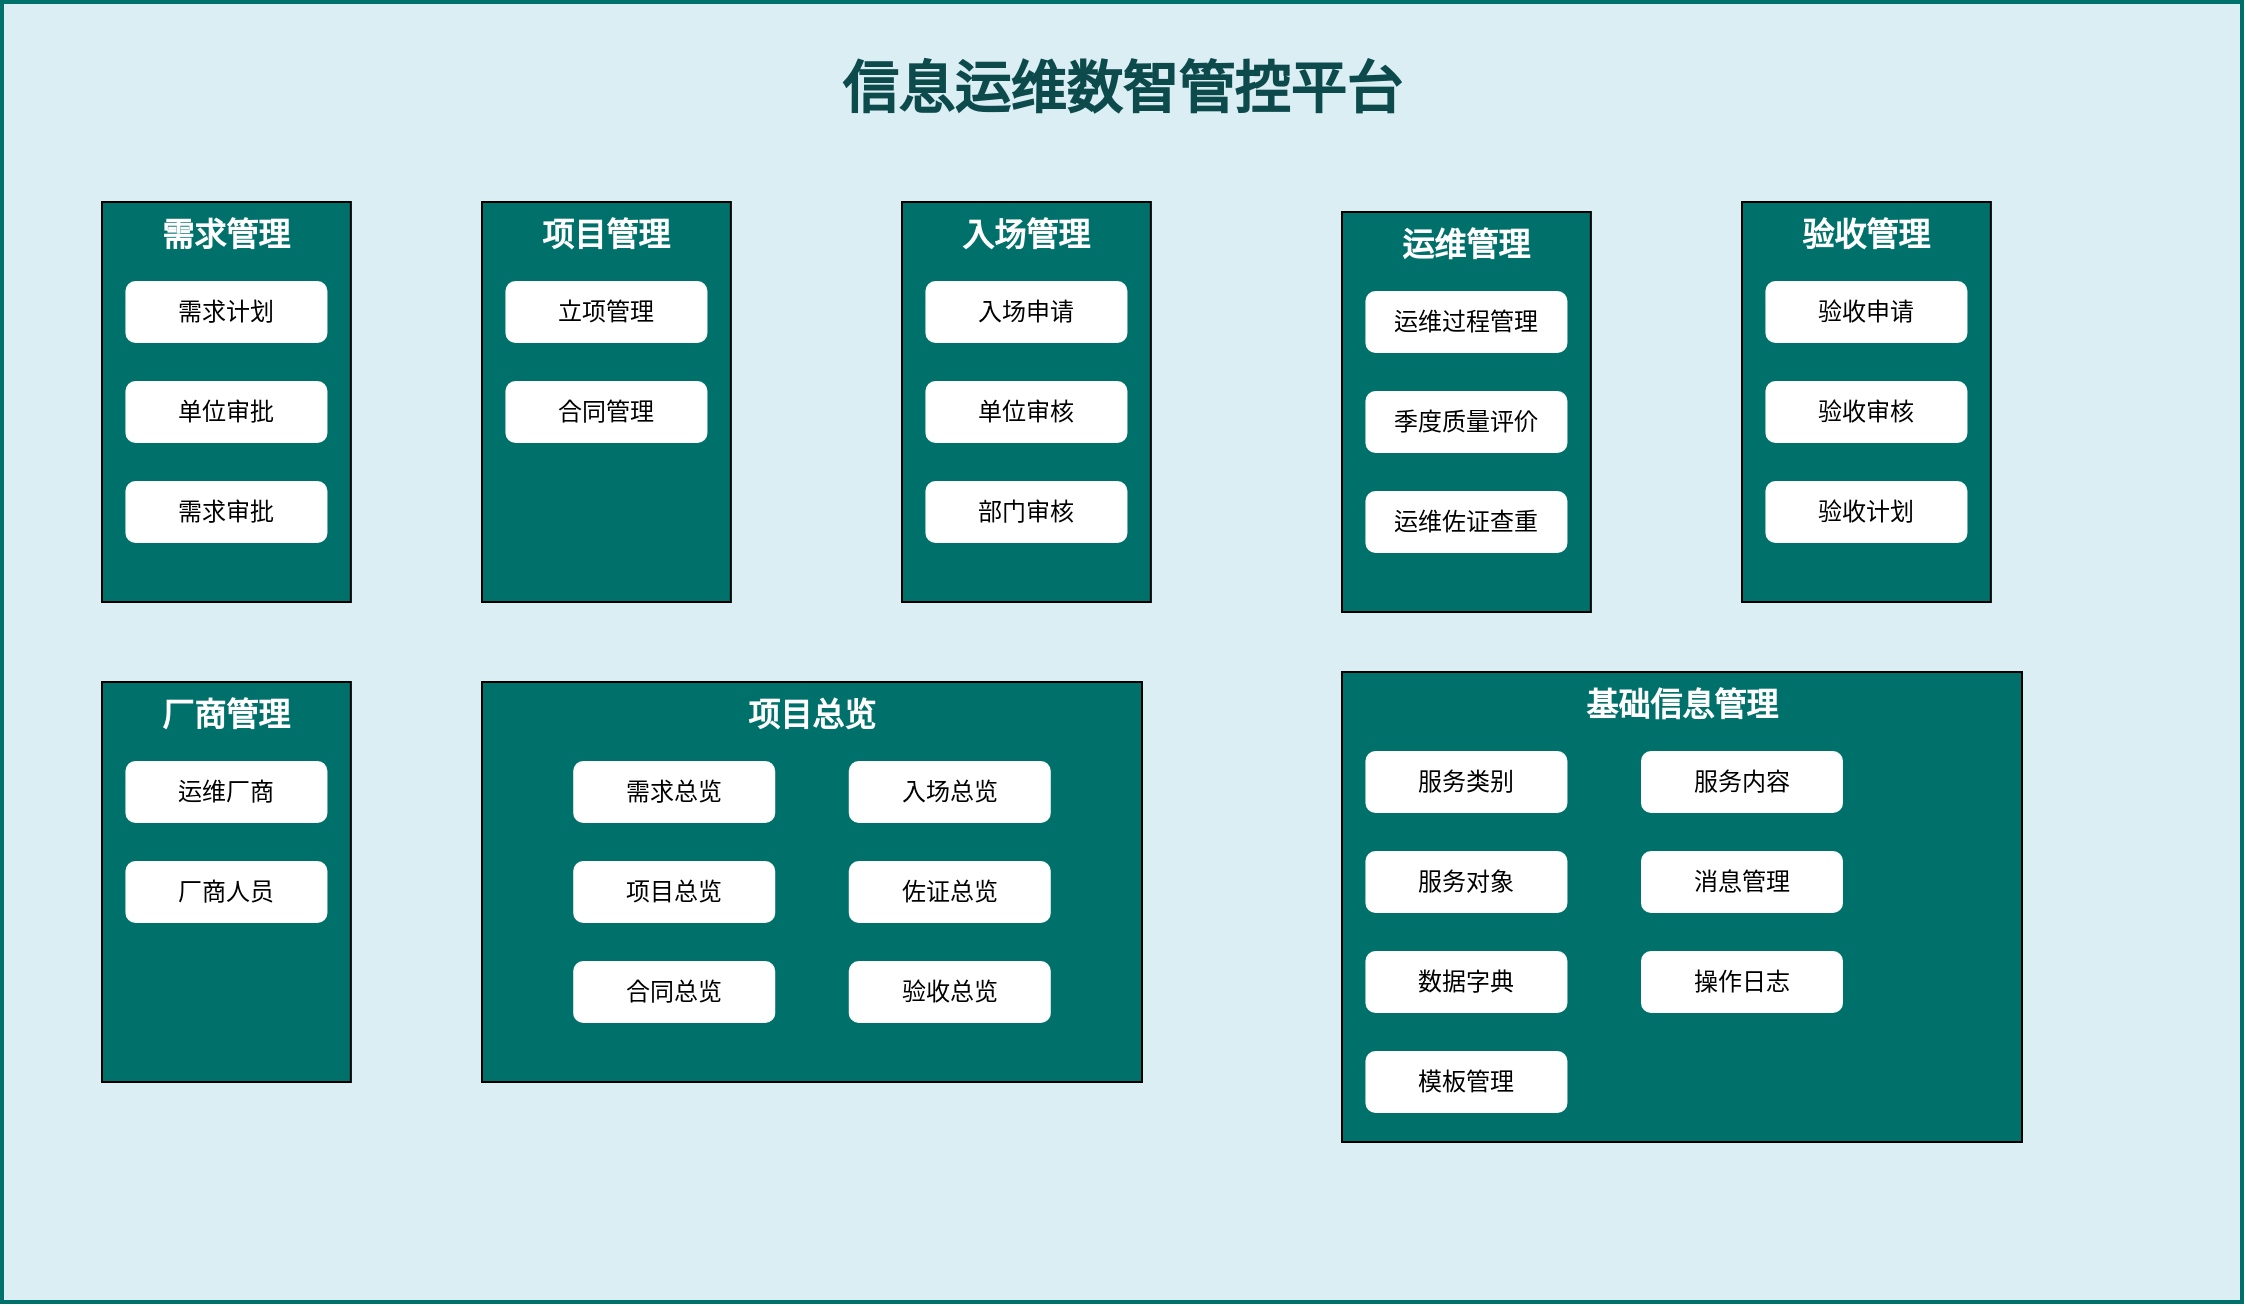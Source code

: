 <mxfile version="21.7.1" type="github">
  <diagram name="第 1 页" id="XF1KvFypPHitMx18pc0W">
    <mxGraphModel dx="1535" dy="820" grid="1" gridSize="10" guides="1" tooltips="1" connect="1" arrows="1" fold="1" page="1" pageScale="1" pageWidth="1920" pageHeight="1200" math="0" shadow="0">
      <root>
        <mxCell id="0" />
        <mxCell id="1" parent="0" />
        <mxCell id="jqNmJaD87sN4w33C_NmU-1" value="信息运维数智管控平台" style="rounded=0;whiteSpace=wrap;html=1;verticalAlign=top;fontSize=28;spacingTop=20;strokeColor=#00706B;fillColor=#DBEEF4;fontColor=#0C4A4C;fontStyle=1;strokeWidth=2;" vertex="1" parent="1">
          <mxGeometry x="240" y="60" width="1120" height="650" as="geometry" />
        </mxCell>
        <mxCell id="jqNmJaD87sN4w33C_NmU-46" value="项目总览" style="rounded=0;whiteSpace=wrap;html=1;verticalAlign=top;fontSize=16;fillColor=#00706B;fontColor=#FFFFFF;fontStyle=1" vertex="1" parent="1">
          <mxGeometry x="480" y="400" width="330" height="200" as="geometry" />
        </mxCell>
        <mxCell id="jqNmJaD87sN4w33C_NmU-47" value="需求总览" style="rounded=1;whiteSpace=wrap;html=1;strokeColor=#FFFFFF;" vertex="1" parent="1">
          <mxGeometry x="526.11" y="440" width="100" height="30" as="geometry" />
        </mxCell>
        <mxCell id="jqNmJaD87sN4w33C_NmU-48" value="项目总览" style="rounded=1;whiteSpace=wrap;html=1;strokeColor=#FFFFFF;" vertex="1" parent="1">
          <mxGeometry x="526.11" y="490" width="100" height="30" as="geometry" />
        </mxCell>
        <mxCell id="jqNmJaD87sN4w33C_NmU-49" value="合同总览" style="rounded=1;whiteSpace=wrap;html=1;strokeColor=#FFFFFF;" vertex="1" parent="1">
          <mxGeometry x="526.11" y="540" width="100" height="30" as="geometry" />
        </mxCell>
        <mxCell id="jqNmJaD87sN4w33C_NmU-53" value="入场总览" style="rounded=1;whiteSpace=wrap;html=1;strokeColor=#FFFFFF;" vertex="1" parent="1">
          <mxGeometry x="663.89" y="440" width="100" height="30" as="geometry" />
        </mxCell>
        <mxCell id="jqNmJaD87sN4w33C_NmU-54" value="佐证总览" style="rounded=1;whiteSpace=wrap;html=1;strokeColor=#FFFFFF;" vertex="1" parent="1">
          <mxGeometry x="663.89" y="490" width="100" height="30" as="geometry" />
        </mxCell>
        <mxCell id="jqNmJaD87sN4w33C_NmU-55" value="验收总览" style="rounded=1;whiteSpace=wrap;html=1;strokeColor=#FFFFFF;" vertex="1" parent="1">
          <mxGeometry x="663.89" y="540" width="100" height="30" as="geometry" />
        </mxCell>
        <mxCell id="jqNmJaD87sN4w33C_NmU-56" value="厂商管理" style="rounded=0;whiteSpace=wrap;html=1;verticalAlign=top;fontSize=16;fillColor=#00706B;fontColor=#FFFFFF;fontStyle=1" vertex="1" parent="1">
          <mxGeometry x="290" y="400" width="124.44" height="200" as="geometry" />
        </mxCell>
        <mxCell id="jqNmJaD87sN4w33C_NmU-57" value="运维厂商" style="rounded=1;whiteSpace=wrap;html=1;strokeColor=#FFFFFF;" vertex="1" parent="1">
          <mxGeometry x="302.22" y="440" width="100" height="30" as="geometry" />
        </mxCell>
        <mxCell id="jqNmJaD87sN4w33C_NmU-58" value="厂商人员" style="rounded=1;whiteSpace=wrap;html=1;strokeColor=#FFFFFF;" vertex="1" parent="1">
          <mxGeometry x="302.22" y="490" width="100" height="30" as="geometry" />
        </mxCell>
        <mxCell id="jqNmJaD87sN4w33C_NmU-60" value="基础信息管理" style="rounded=0;whiteSpace=wrap;html=1;verticalAlign=top;fontSize=16;fillColor=#00706B;fontColor=#FFFFFF;fontStyle=1" vertex="1" parent="1">
          <mxGeometry x="910" y="395" width="340" height="235" as="geometry" />
        </mxCell>
        <mxCell id="jqNmJaD87sN4w33C_NmU-61" value="服务类别" style="rounded=1;whiteSpace=wrap;html=1;strokeColor=#FFFFFF;" vertex="1" parent="1">
          <mxGeometry x="922.22" y="435" width="100" height="30" as="geometry" />
        </mxCell>
        <mxCell id="jqNmJaD87sN4w33C_NmU-62" value="服务对象" style="rounded=1;whiteSpace=wrap;html=1;strokeColor=#FFFFFF;" vertex="1" parent="1">
          <mxGeometry x="922.22" y="485" width="100" height="30" as="geometry" />
        </mxCell>
        <mxCell id="jqNmJaD87sN4w33C_NmU-63" value="数据字典" style="rounded=1;whiteSpace=wrap;html=1;strokeColor=#FFFFFF;" vertex="1" parent="1">
          <mxGeometry x="922.22" y="535" width="100" height="30" as="geometry" />
        </mxCell>
        <mxCell id="jqNmJaD87sN4w33C_NmU-64" value="服务内容" style="rounded=1;whiteSpace=wrap;html=1;strokeColor=#FFFFFF;" vertex="1" parent="1">
          <mxGeometry x="1060" y="435" width="100" height="30" as="geometry" />
        </mxCell>
        <mxCell id="jqNmJaD87sN4w33C_NmU-65" value="消息管理" style="rounded=1;whiteSpace=wrap;html=1;strokeColor=#FFFFFF;" vertex="1" parent="1">
          <mxGeometry x="1060" y="485" width="100" height="30" as="geometry" />
        </mxCell>
        <mxCell id="jqNmJaD87sN4w33C_NmU-66" value="操作日志" style="rounded=1;whiteSpace=wrap;html=1;strokeColor=#FFFFFF;" vertex="1" parent="1">
          <mxGeometry x="1060" y="535" width="100" height="30" as="geometry" />
        </mxCell>
        <mxCell id="jqNmJaD87sN4w33C_NmU-67" value="模板管理" style="rounded=1;whiteSpace=wrap;html=1;strokeColor=#FFFFFF;" vertex="1" parent="1">
          <mxGeometry x="922.22" y="585" width="100" height="30" as="geometry" />
        </mxCell>
        <mxCell id="jqNmJaD87sN4w33C_NmU-68" value="" style="group" vertex="1" connectable="0" parent="1">
          <mxGeometry x="290" y="160" width="124.44" height="200" as="geometry" />
        </mxCell>
        <mxCell id="jqNmJaD87sN4w33C_NmU-11" value="需求管理" style="rounded=0;whiteSpace=wrap;html=1;verticalAlign=top;fontSize=16;fillColor=#00706B;fontColor=#FFFFFF;fontStyle=1" vertex="1" parent="jqNmJaD87sN4w33C_NmU-68">
          <mxGeometry width="124.44" height="200" as="geometry" />
        </mxCell>
        <mxCell id="jqNmJaD87sN4w33C_NmU-12" value="需求计划" style="rounded=1;whiteSpace=wrap;html=1;strokeColor=#FFFFFF;" vertex="1" parent="jqNmJaD87sN4w33C_NmU-68">
          <mxGeometry x="12.22" y="40" width="100" height="30" as="geometry" />
        </mxCell>
        <mxCell id="jqNmJaD87sN4w33C_NmU-13" value="单位审批" style="rounded=1;whiteSpace=wrap;html=1;strokeColor=#FFFFFF;" vertex="1" parent="jqNmJaD87sN4w33C_NmU-68">
          <mxGeometry x="12.22" y="90" width="100" height="30" as="geometry" />
        </mxCell>
        <mxCell id="jqNmJaD87sN4w33C_NmU-15" value="需求审批" style="rounded=1;whiteSpace=wrap;html=1;strokeColor=#FFFFFF;" vertex="1" parent="jqNmJaD87sN4w33C_NmU-68">
          <mxGeometry x="12.22" y="140" width="100" height="30" as="geometry" />
        </mxCell>
        <mxCell id="jqNmJaD87sN4w33C_NmU-69" value="" style="group" vertex="1" connectable="0" parent="1">
          <mxGeometry x="480" y="160" width="124.44" height="200" as="geometry" />
        </mxCell>
        <mxCell id="jqNmJaD87sN4w33C_NmU-30" value="项目管理" style="rounded=0;whiteSpace=wrap;html=1;verticalAlign=top;fontSize=16;fillColor=#00706B;fontColor=#FFFFFF;fontStyle=1" vertex="1" parent="jqNmJaD87sN4w33C_NmU-69">
          <mxGeometry width="124.44" height="200" as="geometry" />
        </mxCell>
        <mxCell id="jqNmJaD87sN4w33C_NmU-31" value="立项管理" style="rounded=1;whiteSpace=wrap;html=1;strokeColor=#FFFFFF;" vertex="1" parent="jqNmJaD87sN4w33C_NmU-69">
          <mxGeometry x="12.22" y="40" width="100" height="30" as="geometry" />
        </mxCell>
        <mxCell id="jqNmJaD87sN4w33C_NmU-32" value="合同管理" style="rounded=1;whiteSpace=wrap;html=1;strokeColor=#FFFFFF;" vertex="1" parent="jqNmJaD87sN4w33C_NmU-69">
          <mxGeometry x="12.22" y="90" width="100" height="30" as="geometry" />
        </mxCell>
        <mxCell id="jqNmJaD87sN4w33C_NmU-70" value="" style="group" vertex="1" connectable="0" parent="1">
          <mxGeometry x="690" y="160" width="124.44" height="200" as="geometry" />
        </mxCell>
        <mxCell id="jqNmJaD87sN4w33C_NmU-34" value="入场管理" style="rounded=0;whiteSpace=wrap;html=1;verticalAlign=top;fontSize=16;fillColor=#00706B;fontColor=#FFFFFF;fontStyle=1" vertex="1" parent="jqNmJaD87sN4w33C_NmU-70">
          <mxGeometry width="124.44" height="200" as="geometry" />
        </mxCell>
        <mxCell id="jqNmJaD87sN4w33C_NmU-35" value="入场申请" style="rounded=1;whiteSpace=wrap;html=1;strokeColor=#FFFFFF;" vertex="1" parent="jqNmJaD87sN4w33C_NmU-70">
          <mxGeometry x="12.22" y="40" width="100" height="30" as="geometry" />
        </mxCell>
        <mxCell id="jqNmJaD87sN4w33C_NmU-36" value="单位审核" style="rounded=1;whiteSpace=wrap;html=1;strokeColor=#FFFFFF;" vertex="1" parent="jqNmJaD87sN4w33C_NmU-70">
          <mxGeometry x="12.22" y="90" width="100" height="30" as="geometry" />
        </mxCell>
        <mxCell id="jqNmJaD87sN4w33C_NmU-37" value="部门审核" style="rounded=1;whiteSpace=wrap;html=1;strokeColor=#FFFFFF;" vertex="1" parent="jqNmJaD87sN4w33C_NmU-70">
          <mxGeometry x="12.22" y="140" width="100" height="30" as="geometry" />
        </mxCell>
        <mxCell id="jqNmJaD87sN4w33C_NmU-71" value="" style="group" vertex="1" connectable="0" parent="1">
          <mxGeometry x="910" y="165" width="124.44" height="200" as="geometry" />
        </mxCell>
        <mxCell id="jqNmJaD87sN4w33C_NmU-38" value="运维管理" style="rounded=0;whiteSpace=wrap;html=1;verticalAlign=top;fontSize=16;fillColor=#00706B;fontColor=#FFFFFF;fontStyle=1" vertex="1" parent="jqNmJaD87sN4w33C_NmU-71">
          <mxGeometry width="124.44" height="200" as="geometry" />
        </mxCell>
        <mxCell id="jqNmJaD87sN4w33C_NmU-39" value="运维过程管理" style="rounded=1;whiteSpace=wrap;html=1;strokeColor=#FFFFFF;" vertex="1" parent="jqNmJaD87sN4w33C_NmU-71">
          <mxGeometry x="12.22" y="40" width="100" height="30" as="geometry" />
        </mxCell>
        <mxCell id="jqNmJaD87sN4w33C_NmU-40" value="季度质量评价" style="rounded=1;whiteSpace=wrap;html=1;strokeColor=#FFFFFF;" vertex="1" parent="jqNmJaD87sN4w33C_NmU-71">
          <mxGeometry x="12.22" y="90" width="100" height="30" as="geometry" />
        </mxCell>
        <mxCell id="jqNmJaD87sN4w33C_NmU-41" value="运维佐证查重" style="rounded=1;whiteSpace=wrap;html=1;strokeColor=#FFFFFF;" vertex="1" parent="jqNmJaD87sN4w33C_NmU-71">
          <mxGeometry x="12.22" y="140" width="100" height="30" as="geometry" />
        </mxCell>
        <mxCell id="jqNmJaD87sN4w33C_NmU-72" value="" style="group" vertex="1" connectable="0" parent="1">
          <mxGeometry x="1110" y="160" width="124.44" height="200" as="geometry" />
        </mxCell>
        <mxCell id="jqNmJaD87sN4w33C_NmU-42" value="验收管理" style="rounded=0;whiteSpace=wrap;html=1;verticalAlign=top;fontSize=16;fillColor=#00706B;fontColor=#FFFFFF;fontStyle=1" vertex="1" parent="jqNmJaD87sN4w33C_NmU-72">
          <mxGeometry width="124.44" height="200" as="geometry" />
        </mxCell>
        <mxCell id="jqNmJaD87sN4w33C_NmU-43" value="验收申请" style="rounded=1;whiteSpace=wrap;html=1;strokeColor=#FFFFFF;" vertex="1" parent="jqNmJaD87sN4w33C_NmU-72">
          <mxGeometry x="12.22" y="40" width="100" height="30" as="geometry" />
        </mxCell>
        <mxCell id="jqNmJaD87sN4w33C_NmU-44" value="验收审核" style="rounded=1;whiteSpace=wrap;html=1;strokeColor=#FFFFFF;" vertex="1" parent="jqNmJaD87sN4w33C_NmU-72">
          <mxGeometry x="12.22" y="90" width="100" height="30" as="geometry" />
        </mxCell>
        <mxCell id="jqNmJaD87sN4w33C_NmU-45" value="验收计划" style="rounded=1;whiteSpace=wrap;html=1;strokeColor=#FFFFFF;" vertex="1" parent="jqNmJaD87sN4w33C_NmU-72">
          <mxGeometry x="12.22" y="140" width="100" height="30" as="geometry" />
        </mxCell>
      </root>
    </mxGraphModel>
  </diagram>
</mxfile>
